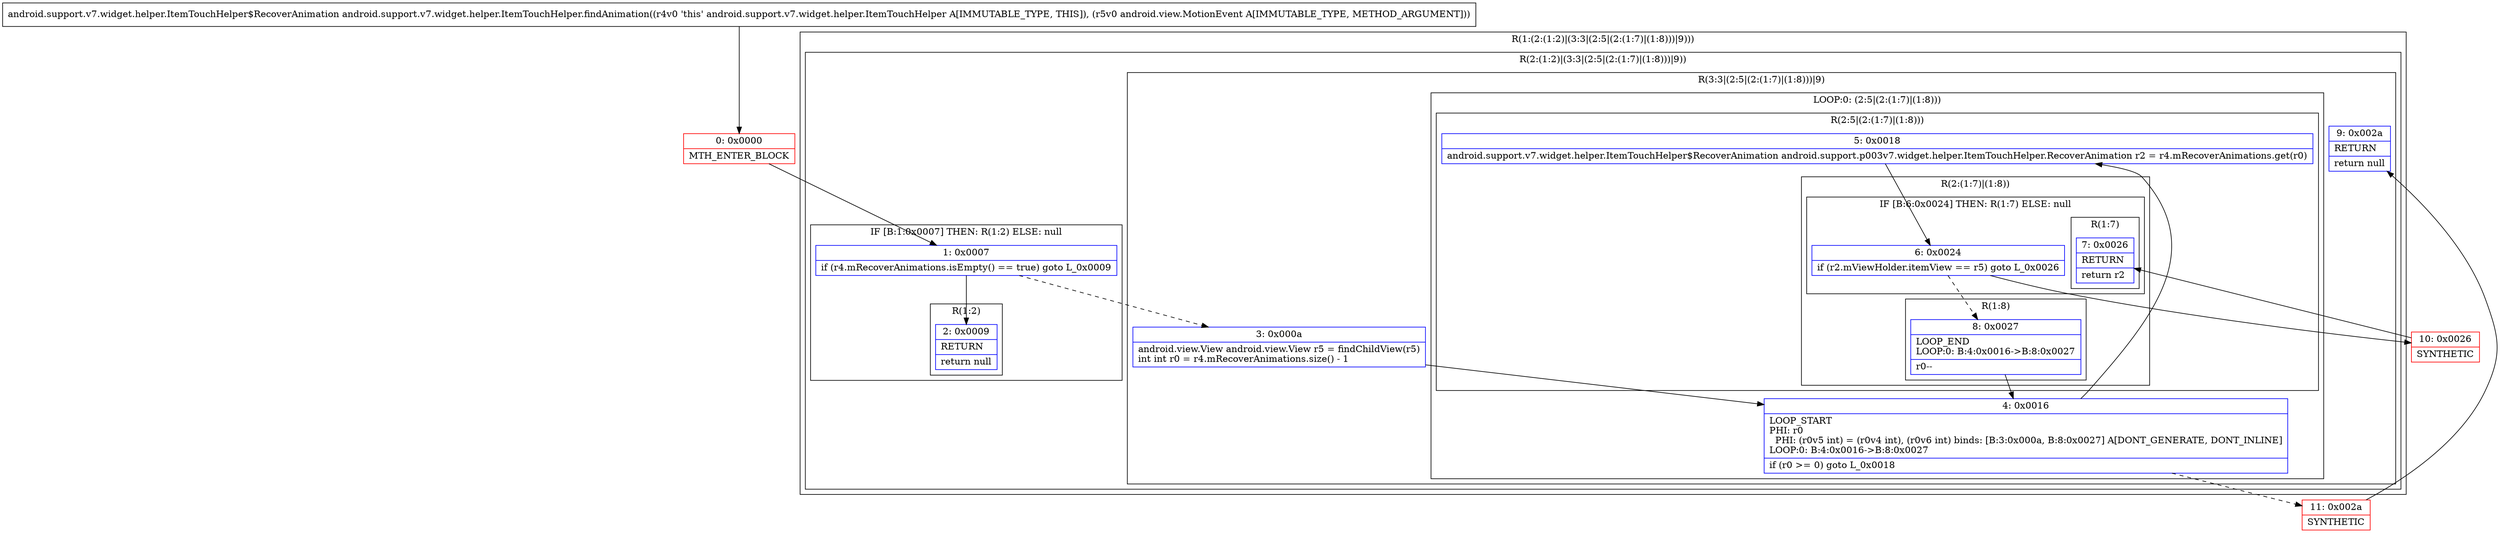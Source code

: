 digraph "CFG forandroid.support.v7.widget.helper.ItemTouchHelper.findAnimation(Landroid\/view\/MotionEvent;)Landroid\/support\/v7\/widget\/helper\/ItemTouchHelper$RecoverAnimation;" {
subgraph cluster_Region_1105398871 {
label = "R(1:(2:(1:2)|(3:3|(2:5|(2:(1:7)|(1:8)))|9)))";
node [shape=record,color=blue];
subgraph cluster_Region_513817423 {
label = "R(2:(1:2)|(3:3|(2:5|(2:(1:7)|(1:8)))|9))";
node [shape=record,color=blue];
subgraph cluster_IfRegion_1117350434 {
label = "IF [B:1:0x0007] THEN: R(1:2) ELSE: null";
node [shape=record,color=blue];
Node_1 [shape=record,label="{1\:\ 0x0007|if (r4.mRecoverAnimations.isEmpty() == true) goto L_0x0009\l}"];
subgraph cluster_Region_87566111 {
label = "R(1:2)";
node [shape=record,color=blue];
Node_2 [shape=record,label="{2\:\ 0x0009|RETURN\l|return null\l}"];
}
}
subgraph cluster_Region_555137130 {
label = "R(3:3|(2:5|(2:(1:7)|(1:8)))|9)";
node [shape=record,color=blue];
Node_3 [shape=record,label="{3\:\ 0x000a|android.view.View android.view.View r5 = findChildView(r5)\lint int r0 = r4.mRecoverAnimations.size() \- 1\l}"];
subgraph cluster_LoopRegion_1649840052 {
label = "LOOP:0: (2:5|(2:(1:7)|(1:8)))";
node [shape=record,color=blue];
Node_4 [shape=record,label="{4\:\ 0x0016|LOOP_START\lPHI: r0 \l  PHI: (r0v5 int) = (r0v4 int), (r0v6 int) binds: [B:3:0x000a, B:8:0x0027] A[DONT_GENERATE, DONT_INLINE]\lLOOP:0: B:4:0x0016\-\>B:8:0x0027\l|if (r0 \>= 0) goto L_0x0018\l}"];
subgraph cluster_Region_144581786 {
label = "R(2:5|(2:(1:7)|(1:8)))";
node [shape=record,color=blue];
Node_5 [shape=record,label="{5\:\ 0x0018|android.support.v7.widget.helper.ItemTouchHelper$RecoverAnimation android.support.p003v7.widget.helper.ItemTouchHelper.RecoverAnimation r2 = r4.mRecoverAnimations.get(r0)\l}"];
subgraph cluster_Region_1549795931 {
label = "R(2:(1:7)|(1:8))";
node [shape=record,color=blue];
subgraph cluster_IfRegion_1951091502 {
label = "IF [B:6:0x0024] THEN: R(1:7) ELSE: null";
node [shape=record,color=blue];
Node_6 [shape=record,label="{6\:\ 0x0024|if (r2.mViewHolder.itemView == r5) goto L_0x0026\l}"];
subgraph cluster_Region_648158364 {
label = "R(1:7)";
node [shape=record,color=blue];
Node_7 [shape=record,label="{7\:\ 0x0026|RETURN\l|return r2\l}"];
}
}
subgraph cluster_Region_475990675 {
label = "R(1:8)";
node [shape=record,color=blue];
Node_8 [shape=record,label="{8\:\ 0x0027|LOOP_END\lLOOP:0: B:4:0x0016\-\>B:8:0x0027\l|r0\-\-\l}"];
}
}
}
}
Node_9 [shape=record,label="{9\:\ 0x002a|RETURN\l|return null\l}"];
}
}
}
Node_0 [shape=record,color=red,label="{0\:\ 0x0000|MTH_ENTER_BLOCK\l}"];
Node_10 [shape=record,color=red,label="{10\:\ 0x0026|SYNTHETIC\l}"];
Node_11 [shape=record,color=red,label="{11\:\ 0x002a|SYNTHETIC\l}"];
MethodNode[shape=record,label="{android.support.v7.widget.helper.ItemTouchHelper$RecoverAnimation android.support.v7.widget.helper.ItemTouchHelper.findAnimation((r4v0 'this' android.support.v7.widget.helper.ItemTouchHelper A[IMMUTABLE_TYPE, THIS]), (r5v0 android.view.MotionEvent A[IMMUTABLE_TYPE, METHOD_ARGUMENT])) }"];
MethodNode -> Node_0;
Node_1 -> Node_2;
Node_1 -> Node_3[style=dashed];
Node_3 -> Node_4;
Node_4 -> Node_5;
Node_4 -> Node_11[style=dashed];
Node_5 -> Node_6;
Node_6 -> Node_8[style=dashed];
Node_6 -> Node_10;
Node_8 -> Node_4;
Node_0 -> Node_1;
Node_10 -> Node_7;
Node_11 -> Node_9;
}

